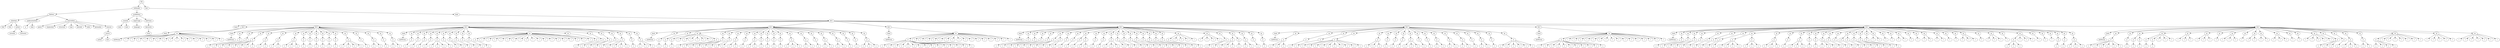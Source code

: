 digraph Tree {
	"t0" [label = "TEI"];
	"t1" [label = "teiHeader"];
	"t2" [label = "fileDesc"];
	"t3" [label = "titleStmt"];
	"t4" [label = "title"];
	"t5" [label = "title"];
	"t6" [label = "author"];
	"t7" [label = "surname"];
	"t8" [label = "forename"];
	"t9" [label = "publicationStmt"];
	"t10" [label = "p"];
	"t11" [label = "idno"];
	"t12" [label = "sourceDesc"];
	"t13" [label = "genre"];
	"t14" [label = "inspiration"];
	"t15" [label = "structure"];
	"t16" [label = "type"];
	"t17" [label = "periode"];
	"t18" [label = "taille"];
	"t19" [label = "permalien"];
	"t20" [label = "sources"];
	"t21" [label = "source"];
	"t22" [label = "author"];
	"t23" [label = "text"];
	"t24" [label = "profileDesc"];
	"t25" [label = "creation"];
	"t26" [label = "date"];
	"t27" [label = "date"];
	"t28" [label = "langUsage"];
	"t29" [label = "language"];
	"t30" [label = "textClass"];
	"t31" [label = "keywords"];
	"t32" [label = "term"];
	"t33" [label = "text"];
	"t34" [label = "body"];
	"t35" [label = "div1"];
	"t36" [label = "head"];
	"t37" [label = "div2"];
	"t38" [label = "head"];
	"t39" [label = "listPerson"];
	"t40" [label = "sp"];
	"t41" [label = "l"];
	"t42" [label = "l"];
	"t43" [label = "l"];
	"t44" [label = "l"];
	"t45" [label = "l"];
	"t46" [label = "l"];
	"t47" [label = "l"];
	"t48" [label = "l"];
	"t49" [label = "l"];
	"t50" [label = "l"];
	"t51" [label = "l"];
	"t52" [label = "l"];
	"t53" [label = "l"];
	"t54" [label = "l"];
	"t55" [label = "l"];
	"t56" [label = "l"];
	"t57" [label = "div2"];
	"t58" [label = "head"];
	"t59" [label = "listPerson"];
	"t60" [label = "sp"];
	"t61" [label = "p"];
	"t62" [label = "s"];
	"t63" [label = "sp"];
	"t64" [label = "p"];
	"t65" [label = "s"];
	"t66" [label = "s"];
	"t67" [label = "sp"];
	"t68" [label = "p"];
	"t69" [label = "s"];
	"t70" [label = "s"];
	"t71" [label = "s"];
	"t72" [label = "s"];
	"t73" [label = "s"];
	"t74" [label = "sp"];
	"t75" [label = "p"];
	"t76" [label = "s"];
	"t77" [label = "s"];
	"t78" [label = "sp"];
	"t79" [label = "p"];
	"t80" [label = "s"];
	"t81" [label = "s"];
	"t82" [label = "sp"];
	"t83" [label = "p"];
	"t84" [label = "s"];
	"t85" [label = "s"];
	"t86" [label = "s"];
	"t87" [label = "sp"];
	"t88" [label = "p"];
	"t89" [label = "s"];
	"t90" [label = "sp"];
	"t91" [label = "p"];
	"t92" [label = "s"];
	"t93" [label = "sp"];
	"t94" [label = "p"];
	"t95" [label = "s"];
	"t96" [label = "sp"];
	"t97" [label = "p"];
	"t98" [label = "s"];
	"t99" [label = "sp"];
	"t100" [label = "p"];
	"t101" [label = "s"];
	"t102" [label = "sp"];
	"t103" [label = "p"];
	"t104" [label = "s"];
	"t105" [label = "sp"];
	"t106" [label = "p"];
	"t107" [label = "s"];
	"t108" [label = "s"];
	"t109" [label = "s"];
	"t110" [label = "s"];
	"t111" [label = "sp"];
	"t112" [label = "p"];
	"t113" [label = "s"];
	"t114" [label = "sp"];
	"t115" [label = "p"];
	"t116" [label = "s"];
	"t117" [label = "s"];
	"t118" [label = "sp"];
	"t119" [label = "p"];
	"t120" [label = "s"];
	"t121" [label = "sp"];
	"t122" [label = "p"];
	"t123" [label = "s"];
	"t124" [label = "s"];
	"t125" [label = "div2"];
	"t126" [label = "head"];
	"t127" [label = "listPerson"];
	"t128" [label = "sp"];
	"t129" [label = "p"];
	"t130" [label = "s"];
	"t131" [label = "sp"];
	"t132" [label = "p"];
	"t133" [label = "s"];
	"t134" [label = "sp"];
	"t135" [label = "p"];
	"t136" [label = "s"];
	"t137" [label = "sp"];
	"t138" [label = "p"];
	"t139" [label = "s"];
	"t140" [label = "sp"];
	"t141" [label = "p"];
	"t142" [label = "s"];
	"t143" [label = "s"];
	"t144" [label = "s"];
	"t145" [label = "sp"];
	"t146" [label = "p"];
	"t147" [label = "s"];
	"t148" [label = "sp"];
	"t149" [label = "p"];
	"t150" [label = "s"];
	"t151" [label = "s"];
	"t152" [label = "sp"];
	"t153" [label = "p"];
	"t154" [label = "s"];
	"t155" [label = "sp"];
	"t156" [label = "p"];
	"t157" [label = "s"];
	"t158" [label = "sp"];
	"t159" [label = "p"];
	"t160" [label = "s"];
	"t161" [label = "sp"];
	"t162" [label = "p"];
	"t163" [label = "s"];
	"t164" [label = "l"];
	"t165" [label = "l"];
	"t166" [label = "l"];
	"t167" [label = "l"];
	"t168" [label = "l"];
	"t169" [label = "l"];
	"t170" [label = "l"];
	"t171" [label = "l"];
	"t172" [label = "l"];
	"t173" [label = "l"];
	"t174" [label = "l"];
	"t175" [label = "l"];
	"t176" [label = "l"];
	"t177" [label = "l"];
	"t178" [label = "l"];
	"t179" [label = "l"];
	"t180" [label = "l"];
	"t181" [label = "l"];
	"t182" [label = "sp"];
	"t183" [label = "p"];
	"t184" [label = "s"];
	"t185" [label = "sp"];
	"t186" [label = "p"];
	"t187" [label = "s"];
	"t188" [label = "sp"];
	"t189" [label = "p"];
	"t190" [label = "s"];
	"t191" [label = "s"];
	"t192" [label = "sp"];
	"t193" [label = "p"];
	"t194" [label = "s"];
	"t195" [label = "sp"];
	"t196" [label = "p"];
	"t197" [label = "s"];
	"t198" [label = "s"];
	"t199" [label = "s"];
	"t200" [label = "s"];
	"t201" [label = "sp"];
	"t202" [label = "p"];
	"t203" [label = "s"];
	"t204" [label = "sp"];
	"t205" [label = "p"];
	"t206" [label = "s"];
	"t207" [label = "s"];
	"t208" [label = "s"];
	"t209" [label = "div2"];
	"t210" [label = "head"];
	"t211" [label = "listPerson"];
	"t212" [label = "sp"];
	"t213" [label = "p"];
	"t214" [label = "s"];
	"t215" [label = "sp"];
	"t216" [label = "p"];
	"t217" [label = "s"];
	"t218" [label = "sp"];
	"t219" [label = "p"];
	"t220" [label = "s"];
	"t221" [label = "l"];
	"t222" [label = "l"];
	"t223" [label = "l"];
	"t224" [label = "l"];
	"t225" [label = "l"];
	"t226" [label = "l"];
	"t227" [label = "p"];
	"t228" [label = "s"];
	"t229" [label = "s"];
	"t230" [label = "s"];
	"t231" [label = "sp"];
	"t232" [label = "p"];
	"t233" [label = "s"];
	"t234" [label = "s"];
	"t235" [label = "s"];
	"t236" [label = "sp"];
	"t237" [label = "p"];
	"t238" [label = "s"];
	"t239" [label = "s"];
	"t240" [label = "sp"];
	"t241" [label = "p"];
	"t242" [label = "s"];
	"t243" [label = "s"];
	"t244" [label = "sp"];
	"t245" [label = "p"];
	"t246" [label = "s"];
	"t247" [label = "sp"];
	"t248" [label = "p"];
	"t249" [label = "s"];
	"t250" [label = "s"];
	"t251" [label = "sp"];
	"t252" [label = "p"];
	"t253" [label = "s"];
	"t254" [label = "sp"];
	"t255" [label = "p"];
	"t256" [label = "s"];
	"t257" [label = "sp"];
	"t258" [label = "p"];
	"t259" [label = "s"];
	"t260" [label = "sp"];
	"t261" [label = "p"];
	"t262" [label = "s"];
	"t263" [label = "sp"];
	"t264" [label = "p"];
	"t265" [label = "s"];
	"t266" [label = "s"];
	"t267" [label = "s"];
	"t268" [label = "sp"];
	"t269" [label = "p"];
	"t270" [label = "s"];
	"t271" [label = "s"];
	"t272" [label = "sp"];
	"t273" [label = "p"];
	"t274" [label = "s"];
	"t275" [label = "sp"];
	"t276" [label = "p"];
	"t277" [label = "s"];
	"t278" [label = "s"];
	"t279" [label = "sp"];
	"t280" [label = "p"];
	"t281" [label = "s"];
	"t282" [label = "s"];
	"t283" [label = "sp"];
	"t284" [label = "p"];
	"t285" [label = "s"];
	"t286" [label = "sp"];
	"t287" [label = "p"];
	"t288" [label = "s"];
	"t289" [label = "sp"];
	"t290" [label = "p"];
	"t291" [label = "s"];
	"t292" [label = "s"];
	"t293" [label = "s"];
	"t294" [label = "div2"];
	"t295" [label = "head"];
	"t296" [label = "listPerson"];
	"t297" [label = "sp"];
	"t298" [label = "p"];
	"t299" [label = "s"];
	"t300" [label = "s"];
	"t301" [label = "s"];
	"t302" [label = "s"];
	"t303" [label = "s"];
	"t304" [label = "s"];
	"t305" [label = "s"];
	"t306" [label = "s"];
	"t307" [label = "s"];
	"t308" [label = "s"];
	"t309" [label = "s"];
	"t310" [label = "s"];
	"t311" [label = "s"];
	"t312" [label = "s"];
	"t313" [label = "s"];
	"t314" [label = "l"];
	"t315" [label = "l"];
	"t316" [label = "l"];
	"t317" [label = "l"];
	"t318" [label = "l"];
	"t319" [label = "l"];
	"t320" [label = "l"];
	"t321" [label = "l"];
	"t322" [label = "l"];
	"t323" [label = "l"];
	"t324" [label = "l"];
	"t325" [label = "l"];
	"t326" [label = "l"];
	"t327" [label = "l"];
	"t328" [label = "l"];
	"t329" [label = "l"];
	"t330" [label = "div2"];
	"t331" [label = "head"];
	"t332" [label = "listPerson"];
	"t333" [label = "sp"];
	"t334" [label = "p"];
	"t335" [label = "s"];
	"t336" [label = "sp"];
	"t337" [label = "p"];
	"t338" [label = "s"];
	"t339" [label = "sp"];
	"t340" [label = "p"];
	"t341" [label = "s"];
	"t342" [label = "s"];
	"t343" [label = "sp"];
	"t344" [label = "p"];
	"t345" [label = "s"];
	"t346" [label = "sp"];
	"t347" [label = "p"];
	"t348" [label = "s"];
	"t349" [label = "s"];
	"t350" [label = "s"];
	"t351" [label = "p"];
	"t352" [label = "s"];
	"t353" [label = "s"];
	"t354" [label = "sp"];
	"t355" [label = "p"];
	"t356" [label = "s"];
	"t357" [label = "sp"];
	"t358" [label = "p"];
	"t359" [label = "s"];
	"t360" [label = "sp"];
	"t361" [label = "p"];
	"t362" [label = "s"];
	"t363" [label = "p"];
	"t364" [label = "s"];
	"t365" [label = "s"];
	"t366" [label = "sp"];
	"t367" [label = "p"];
	"t368" [label = "s"];
	"t369" [label = "sp"];
	"t370" [label = "p"];
	"t371" [label = "s"];
	"t372" [label = "sp"];
	"t373" [label = "p"];
	"t374" [label = "s"];
	"t375" [label = "s"];
	"t376" [label = "s"];
	"t377" [label = "sp"];
	"t378" [label = "p"];
	"t379" [label = "s"];
	"t380" [label = "s"];
	"t381" [label = "sp"];
	"t382" [label = "p"];
	"t383" [label = "s"];
	"t384" [label = "sp"];
	"t385" [label = "p"];
	"t386" [label = "s"];
	"t387" [label = "s"];
	"t388" [label = "sp"];
	"t389" [label = "p"];
	"t390" [label = "s"];
	"t391" [label = "sp"];
	"t392" [label = "p"];
	"t393" [label = "s"];
	"t394" [label = "s"];
	"t395" [label = "sp"];
	"t396" [label = "p"];
	"t397" [label = "s"];
	"t398" [label = "sp"];
	"t399" [label = "p"];
	"t400" [label = "s"];
	"t401" [label = "s"];
	"t402" [label = "sp"];
	"t403" [label = "p"];
	"t404" [label = "s"];
	"t405" [label = "sp"];
	"t406" [label = "p"];
	"t407" [label = "s"];
	"t408" [label = "l"];
	"t409" [label = "l"];
	"t410" [label = "l"];
	"t411" [label = "l"];
	"t412" [label = "sp"];
	"t413" [label = "l"];
	"t414" [label = "l"];
	"t415" [label = "l"];
	"t416" [label = "l"];
	"t417" [label = "sp"];
	"t418" [label = "p"];
	"t419" [label = "s"];
	"t420" [label = "s"];
	"t421" [label = "sp"];
	"t422" [label = "p"];
	"t423" [label = "s"];
	"t424" [label = "s"];
	"t425" [label = "s"];
	"t426" [label = "p"];
	"t427" [label = "s"];
	"t428" [label = "sp"];
	"t429" [label = "p"];
	"t430" [label = "s"];
	"t431" [label = "s"];
	"t432" [label = "sp"];
	"t433" [label = "p"];
	"t434" [label = "s"];
	"t435" [label = "sp"];
	"t436" [label = "p"];
	"t437" [label = "s"];
	"t438" [label = "div2"];
	"t439" [label = "head"];
	"t440" [label = "listPerson"];
	"t441" [label = "sp"];
	"t442" [label = "p"];
	"t443" [label = "s"];
	"t444" [label = "s"];
	"t445" [label = "s"];
	"t446" [label = "sp"];
	"t447" [label = "p"];
	"t448" [label = "s"];
	"t449" [label = "sp"];
	"t450" [label = "p"];
	"t451" [label = "s"];
	"t452" [label = "sp"];
	"t453" [label = "p"];
	"t454" [label = "s"];
	"t455" [label = "s"];
	"t456" [label = "s"];
	"t457" [label = "s"];
	"t458" [label = "s"];
	"t459" [label = "s"];
	"t460" [label = "s"];
	"t461" [label = "s"];
	"t462" [label = "s"];
	"t463" [label = "s"];
	"t464" [label = "sp"];
	"t465" [label = "p"];
	"t466" [label = "s"];
	"t467" [label = "s"];
	"t468" [label = "s"];
	"t469" [label = "sp"];
	"t470" [label = "p"];
	"t471" [label = "s"];
	"t472" [label = "sp"];
	"t473" [label = "p"];
	"t474" [label = "s"];
	"t475" [label = "sp"];
	"t476" [label = "p"];
	"t477" [label = "s"];
	"t478" [label = "sp"];
	"t479" [label = "p"];
	"t480" [label = "s"];
	"t481" [label = "s"];
	"t482" [label = "s"];
	"t483" [label = "sp"];
	"t484" [label = "p"];
	"t485" [label = "s"];
	"t486" [label = "sp"];
	"t487" [label = "p"];
	"t488" [label = "s"];
	"t489" [label = "sp"];
	"t490" [label = "p"];
	"t491" [label = "s"];
	"t492" [label = "s"];
	"t493" [label = "sp"];
	"t494" [label = "p"];
	"t495" [label = "s"];
	"t496" [label = "s"];
	"t497" [label = "sp"];
	"t498" [label = "p"];
	"t499" [label = "s"];
	"t500" [label = "s"];
	"t501" [label = "sp"];
	"t502" [label = "p"];
	"t503" [label = "s"];
	"t504" [label = "sp"];
	"t505" [label = "p"];
	"t506" [label = "s"];
	"t507" [label = "s"];
	"t508" [label = "sp"];
	"t509" [label = "p"];
	"t510" [label = "s"];
	"t511" [label = "sp"];
	"t512" [label = "p"];
	"t513" [label = "s"];
	"t514" [label = "s"];
	"t515" [label = "s"];
	"t516" [label = "s"];
	"t517" [label = "s"];
	"t518" [label = "s"];
	"t519" [label = "div2"];
	"t520" [label = "head"];
	"t521" [label = "listPerson"];
	"t522" [label = "sp"];
	"t523" [label = "p"];
	"t524" [label = "s"];
	"t525" [label = "s"];
	"t526" [label = "s"];
	"t527" [label = "s"];
	"t528" [label = "s"];
	"t529" [label = "s"];
	"t530" [label = "s"];
	"t531" [label = "s"];
	"t532" [label = "s"];
	"t533" [label = "s"];
	"t534" [label = "s"];
	"t535" [label = "l"];
	"t536" [label = "l"];
	"t537" [label = "l"];
	"t538" [label = "l"];
	"t539" [label = "l"];
	"t540" [label = "l"];
	"t541" [label = "l"];
	"t542" [label = "l"];
	"t543" [label = "l"];
	"t544" [label = "l"];
	"t545" [label = "l"];
	"t546" [label = "l"];
	"t547" [label = "l"];
	"t548" [label = "l"];
	"t549" [label = "l"];
	"t550" [label = "l"];
	"t551" [label = "div2"];
	"t552" [label = "head"];
	"t553" [label = "listPerson"];
	"t554" [label = "sp"];
	"t555" [label = "p"];
	"t556" [label = "s"];
	"t557" [label = "sp"];
	"t558" [label = "p"];
	"t559" [label = "s"];
	"t560" [label = "s"];
	"t561" [label = "sp"];
	"t562" [label = "p"];
	"t563" [label = "s"];
	"t564" [label = "s"];
	"t565" [label = "sp"];
	"t566" [label = "p"];
	"t567" [label = "s"];
	"t568" [label = "sp"];
	"t569" [label = "p"];
	"t570" [label = "s"];
	"t571" [label = "sp"];
	"t572" [label = "p"];
	"t573" [label = "s"];
	"t574" [label = "sp"];
	"t575" [label = "p"];
	"t576" [label = "s"];
	"t577" [label = "s"];
	"t578" [label = "sp"];
	"t579" [label = "p"];
	"t580" [label = "s"];
	"t581" [label = "s"];
	"t582" [label = "s"];
	"t583" [label = "s"];
	"t584" [label = "p"];
	"t585" [label = "s"];
	"t586" [label = "s"];
	"t587" [label = "s"];
	"t588" [label = "sp"];
	"t589" [label = "p"];
	"t590" [label = "s"];
	"t591" [label = "s"];
	"t592" [label = "s"];
	"t593" [label = "sp"];
	"t594" [label = "p"];
	"t595" [label = "s"];
	"t596" [label = "sp"];
	"t597" [label = "p"];
	"t598" [label = "s"];
	"t599" [label = "s"];
	"t600" [label = "s"];
	"t601" [label = "sp"];
	"t602" [label = "p"];
	"t603" [label = "s"];
	"t604" [label = "sp"];
	"t605" [label = "p"];
	"t606" [label = "s"];
	"t607" [label = "sp"];
	"t608" [label = "p"];
	"t609" [label = "s"];
	"t610" [label = "s"];
	"t611" [label = "s"];
	"t612" [label = "sp"];
	"t613" [label = "p"];
	"t614" [label = "s"];
	"t615" [label = "sp"];
	"t616" [label = "p"];
	"t617" [label = "s"];
	"t618" [label = "sp"];
	"t619" [label = "p"];
	"t620" [label = "s"];
	"t621" [label = "p"];
	"t622" [label = "s"];
	"t623" [label = "sp"];
	"t624" [label = "p"];
	"t625" [label = "s"];
	"t626" [label = "s"];
	"t627" [label = "sp"];
	"t628" [label = "p"];
	"t629" [label = "s"];
	"t630" [label = "s"];
	"t631" [label = "s"];
	"t632" [label = "sp"];
	"t633" [label = "p"];
	"t634" [label = "s"];
	"t635" [label = "sp"];
	"t636" [label = "l"];
	"t637" [label = "l"];
	"t638" [label = "sp"];
	"t639" [label = "l"];
	"t640" [label = "sp"];
	"t641" [label = "l"];
	"t642" [label = "sp"];
	"t643" [label = "l"];
	"t644" [label = "l"];
	"t645" [label = "sp"];
	"t646" [label = "l"];
	"t647" [label = "sp"];
	"t648" [label = "l"];
	"t649" [label = "sp"];
	"t650" [label = "l"];
	"t651" [label = "l"];
	"t652" [label = "sp"];
	"t653" [label = "l"];
	"t654" [label = "l"];
	"t655" [label = "sp"];
	"t656" [label = "l"];
	"t657" [label = "sp"];
	"t658" [label = "l"];
	"t659" [label = "sp"];
	"t660" [label = "l"];
	"t661" [label = "l"];
	"t662" [label = "l"];
	"t663" [label = "sp"];
	"t664" [label = "l"];
	"t665" [label = "sp"];
	"t666" [label = "l"];
	"t667" [label = "l"];
	"t668" [label = "l"];
	"t669" [label = "sp"];
	"t670" [label = "l"];
	"t671" [label = "sp"];
	"t672" [label = "p"];
	"t673" [label = "s"];
	"t674" [label = "s"];
	"t675" [label = "s"];
	"t676" [label = "l"];
	"t677" [label = "l"];
	"t678" [label = "l"];
	"t679" [label = "sp"];
	"t680" [label = "l"];
	"t681" [label = "sp"];
	"t682" [label = "l"];
	"t683" [label = "sp"];
	"t684" [label = "l"];
	"t685" [label = "sp"];
	"t686" [label = "p"];
	"t687" [label = "s"];
	"t688" [label = "sp"];
	"t689" [label = "p"];
	"t690" [label = "s"];
	"t691" [label = "sp"];
	"t692" [label = "p"];
	"t693" [label = "s"];
	"t694" [label = "s"];
	"t695" [label = "s"];
	"t696" [label = "div2"];
	"t697" [label = "head"];
	"t698" [label = "listPerson"];
	"t699" [label = "sp"];
	"t700" [label = "p"];
	"t701" [label = "s"];
	"t702" [label = "s"];
	"t703" [label = "s"];
	"t704" [label = "s"];
	"t705" [label = "s"];
	"t706" [label = "s"];
	"t707" [label = "sp"];
	"t708" [label = "p"];
	"t709" [label = "s"];
	"t710" [label = "sp"];
	"t711" [label = "p"];
	"t712" [label = "s"];
	"t713" [label = "p"];
	"t714" [label = "s"];
	"t715" [label = "sp"];
	"t716" [label = "p"];
	"t717" [label = "s"];
	"t718" [label = "p"];
	"t719" [label = "s"];
	"t720" [label = "l"];
	"t721" [label = "l"];
	"t722" [label = "l"];
	"t723" [label = "sp"];
	"t724" [label = "l"];
	"t725" [label = "l"];
	"t726" [label = "l"];
	"t727" [label = "sp"];
	"t728" [label = "l"];
	"t729" [label = "l"];
	"t730" [label = "l"];
	"t731" [label = "sp"];
	"t732" [label = "l"];
	"t733" [label = "sp"];
	"t734" [label = "l"];
	"t735" [label = "l"];
	"t736" [label = "l"];
	"t737" [label = "sp"];
	"t738" [label = "l"];
	"t739" [label = "sp"];
	"t740" [label = "l"];
	"t741" [label = "l"];
	"t742" [label = "sp"];
	"t743" [label = "l"];
	"t744" [label = "l"];
	"t745" [label = "sp"];
	"t746" [label = "l"];
	"t747" [label = "l"];
	"t748" [label = "l"];
	"t749" [label = "sp"];
	"t750" [label = "l"];
	"t751" [label = "sp"];
	"t752" [label = "l"];
	"t753" [label = "sp"];
	"t754" [label = "l"];
	"t755" [label = "l"];
	"t756" [label = "l"];
	"t757" [label = "l"];
	"t758" [label = "l"];
	"t759" [label = "sp"];
	"t760" [label = "p"];
	"t761" [label = "s"];
	"t762" [label = "s"];
	"t763" [label = "s"];
	"t764" [label = "sp"];
	"t765" [label = "p"];
	"t766" [label = "s"];
	"t767" [label = "sp"];
	"t768" [label = "p"];
	"t769" [label = "s"];
	"t770" [label = "s"];
	"t771" [label = "s"];
	"t772" [label = "sp"];
	"t773" [label = "p"];
	"t774" [label = "s"];
	"t775" [label = "s"];
	"t776" [label = "sp"];
	"t777" [label = "p"];
	"t778" [label = "s"];
	"t779" [label = "s"];
	"t780" [label = "s"];
	"t781" [label = "s"];
	"t782" [label = "l"];
	"t783" [label = "l"];
	"t784" [label = "l"];
	"t785" [label = "l"];
	"t786" [label = "l"];
	"t787" [label = "l"];
	"t788" [label = "l"];
	"t789" [label = "sp"];
	"t790" [label = "l"];
	"t791" [label = "l"];
	"t792" [label = "l"];
	"t793" [label = "l"];
	"t794" [label = "l"];
	"t795" [label = "sp"];
	"t796" [label = "l"];
	"t797" [label = "l"];
	"t798" [label = "l"];
	"t799" [label = "l"];
	"t800" [label = "l"];
	"t801" [label = "l"];
	"t802" [label = "l"];
	"t0" -> "t1";
	"t1" -> "t2";
	"t2" -> "t3";
	"t3" -> "t4";
	"t3" -> "t5";
	"t3" -> "t6";
	"t6" -> "t7";
	"t6" -> "t8";
	"t2" -> "t9";
	"t9" -> "t10";
	"t9" -> "t11";
	"t2" -> "t12";
	"t12" -> "t13";
	"t12" -> "t14";
	"t12" -> "t15";
	"t12" -> "t16";
	"t12" -> "t17";
	"t12" -> "t18";
	"t12" -> "t19";
	"t12" -> "t20";
	"t20" -> "t21";
	"t21" -> "t22";
	"t21" -> "t23";
	"t1" -> "t24";
	"t24" -> "t25";
	"t25" -> "t26";
	"t25" -> "t27";
	"t24" -> "t28";
	"t28" -> "t29";
	"t24" -> "t30";
	"t30" -> "t31";
	"t31" -> "t32";
	"t0" -> "t33";
	"t33" -> "t34";
	"t34" -> "t35";
	"t35" -> "t36";
	"t35" -> "t37";
	"t37" -> "t38";
	"t38" -> "t39";
	"t37" -> "t40";
	"t40" -> "t41";
	"t40" -> "t42";
	"t40" -> "t43";
	"t40" -> "t44";
	"t40" -> "t45";
	"t40" -> "t46";
	"t40" -> "t47";
	"t40" -> "t48";
	"t40" -> "t49";
	"t40" -> "t50";
	"t40" -> "t51";
	"t40" -> "t52";
	"t40" -> "t53";
	"t40" -> "t54";
	"t40" -> "t55";
	"t40" -> "t56";
	"t35" -> "t57";
	"t57" -> "t58";
	"t58" -> "t59";
	"t57" -> "t60";
	"t60" -> "t61";
	"t61" -> "t62";
	"t57" -> "t63";
	"t63" -> "t64";
	"t64" -> "t65";
	"t64" -> "t66";
	"t57" -> "t67";
	"t67" -> "t68";
	"t68" -> "t69";
	"t68" -> "t70";
	"t68" -> "t71";
	"t68" -> "t72";
	"t68" -> "t73";
	"t57" -> "t74";
	"t74" -> "t75";
	"t75" -> "t76";
	"t75" -> "t77";
	"t57" -> "t78";
	"t78" -> "t79";
	"t79" -> "t80";
	"t79" -> "t81";
	"t57" -> "t82";
	"t82" -> "t83";
	"t83" -> "t84";
	"t83" -> "t85";
	"t83" -> "t86";
	"t57" -> "t87";
	"t87" -> "t88";
	"t88" -> "t89";
	"t57" -> "t90";
	"t90" -> "t91";
	"t91" -> "t92";
	"t57" -> "t93";
	"t93" -> "t94";
	"t94" -> "t95";
	"t57" -> "t96";
	"t96" -> "t97";
	"t97" -> "t98";
	"t57" -> "t99";
	"t99" -> "t100";
	"t100" -> "t101";
	"t57" -> "t102";
	"t102" -> "t103";
	"t103" -> "t104";
	"t57" -> "t105";
	"t105" -> "t106";
	"t106" -> "t107";
	"t106" -> "t108";
	"t106" -> "t109";
	"t106" -> "t110";
	"t57" -> "t111";
	"t111" -> "t112";
	"t112" -> "t113";
	"t57" -> "t114";
	"t114" -> "t115";
	"t115" -> "t116";
	"t115" -> "t117";
	"t57" -> "t118";
	"t118" -> "t119";
	"t119" -> "t120";
	"t57" -> "t121";
	"t121" -> "t122";
	"t122" -> "t123";
	"t122" -> "t124";
	"t35" -> "t125";
	"t125" -> "t126";
	"t126" -> "t127";
	"t125" -> "t128";
	"t128" -> "t129";
	"t129" -> "t130";
	"t125" -> "t131";
	"t131" -> "t132";
	"t132" -> "t133";
	"t125" -> "t134";
	"t134" -> "t135";
	"t135" -> "t136";
	"t125" -> "t137";
	"t137" -> "t138";
	"t138" -> "t139";
	"t125" -> "t140";
	"t140" -> "t141";
	"t141" -> "t142";
	"t141" -> "t143";
	"t141" -> "t144";
	"t125" -> "t145";
	"t145" -> "t146";
	"t146" -> "t147";
	"t125" -> "t148";
	"t148" -> "t149";
	"t149" -> "t150";
	"t149" -> "t151";
	"t125" -> "t152";
	"t152" -> "t153";
	"t153" -> "t154";
	"t125" -> "t155";
	"t155" -> "t156";
	"t156" -> "t157";
	"t125" -> "t158";
	"t158" -> "t159";
	"t159" -> "t160";
	"t125" -> "t161";
	"t161" -> "t162";
	"t162" -> "t163";
	"t161" -> "t164";
	"t161" -> "t165";
	"t161" -> "t166";
	"t161" -> "t167";
	"t161" -> "t168";
	"t161" -> "t169";
	"t161" -> "t170";
	"t161" -> "t171";
	"t161" -> "t172";
	"t161" -> "t173";
	"t161" -> "t174";
	"t161" -> "t175";
	"t161" -> "t176";
	"t161" -> "t177";
	"t161" -> "t178";
	"t161" -> "t179";
	"t161" -> "t180";
	"t161" -> "t181";
	"t125" -> "t182";
	"t182" -> "t183";
	"t183" -> "t184";
	"t125" -> "t185";
	"t185" -> "t186";
	"t186" -> "t187";
	"t125" -> "t188";
	"t188" -> "t189";
	"t189" -> "t190";
	"t189" -> "t191";
	"t125" -> "t192";
	"t192" -> "t193";
	"t193" -> "t194";
	"t125" -> "t195";
	"t195" -> "t196";
	"t196" -> "t197";
	"t196" -> "t198";
	"t196" -> "t199";
	"t196" -> "t200";
	"t125" -> "t201";
	"t201" -> "t202";
	"t202" -> "t203";
	"t125" -> "t204";
	"t204" -> "t205";
	"t205" -> "t206";
	"t205" -> "t207";
	"t205" -> "t208";
	"t35" -> "t209";
	"t209" -> "t210";
	"t210" -> "t211";
	"t209" -> "t212";
	"t212" -> "t213";
	"t213" -> "t214";
	"t209" -> "t215";
	"t215" -> "t216";
	"t216" -> "t217";
	"t209" -> "t218";
	"t218" -> "t219";
	"t219" -> "t220";
	"t218" -> "t221";
	"t218" -> "t222";
	"t218" -> "t223";
	"t218" -> "t224";
	"t218" -> "t225";
	"t218" -> "t226";
	"t218" -> "t227";
	"t227" -> "t228";
	"t227" -> "t229";
	"t227" -> "t230";
	"t209" -> "t231";
	"t231" -> "t232";
	"t232" -> "t233";
	"t232" -> "t234";
	"t232" -> "t235";
	"t209" -> "t236";
	"t236" -> "t237";
	"t237" -> "t238";
	"t237" -> "t239";
	"t209" -> "t240";
	"t240" -> "t241";
	"t241" -> "t242";
	"t241" -> "t243";
	"t209" -> "t244";
	"t244" -> "t245";
	"t245" -> "t246";
	"t209" -> "t247";
	"t247" -> "t248";
	"t248" -> "t249";
	"t248" -> "t250";
	"t209" -> "t251";
	"t251" -> "t252";
	"t252" -> "t253";
	"t209" -> "t254";
	"t254" -> "t255";
	"t255" -> "t256";
	"t209" -> "t257";
	"t257" -> "t258";
	"t258" -> "t259";
	"t209" -> "t260";
	"t260" -> "t261";
	"t261" -> "t262";
	"t209" -> "t263";
	"t263" -> "t264";
	"t264" -> "t265";
	"t264" -> "t266";
	"t264" -> "t267";
	"t209" -> "t268";
	"t268" -> "t269";
	"t269" -> "t270";
	"t269" -> "t271";
	"t209" -> "t272";
	"t272" -> "t273";
	"t273" -> "t274";
	"t209" -> "t275";
	"t275" -> "t276";
	"t276" -> "t277";
	"t276" -> "t278";
	"t209" -> "t279";
	"t279" -> "t280";
	"t280" -> "t281";
	"t280" -> "t282";
	"t209" -> "t283";
	"t283" -> "t284";
	"t284" -> "t285";
	"t209" -> "t286";
	"t286" -> "t287";
	"t287" -> "t288";
	"t209" -> "t289";
	"t289" -> "t290";
	"t290" -> "t291";
	"t290" -> "t292";
	"t290" -> "t293";
	"t35" -> "t294";
	"t294" -> "t295";
	"t295" -> "t296";
	"t294" -> "t297";
	"t297" -> "t298";
	"t298" -> "t299";
	"t298" -> "t300";
	"t298" -> "t301";
	"t298" -> "t302";
	"t298" -> "t303";
	"t298" -> "t304";
	"t298" -> "t305";
	"t298" -> "t306";
	"t298" -> "t307";
	"t298" -> "t308";
	"t298" -> "t309";
	"t298" -> "t310";
	"t298" -> "t311";
	"t298" -> "t312";
	"t298" -> "t313";
	"t297" -> "t314";
	"t297" -> "t315";
	"t297" -> "t316";
	"t297" -> "t317";
	"t297" -> "t318";
	"t297" -> "t319";
	"t297" -> "t320";
	"t297" -> "t321";
	"t297" -> "t322";
	"t297" -> "t323";
	"t297" -> "t324";
	"t297" -> "t325";
	"t297" -> "t326";
	"t297" -> "t327";
	"t297" -> "t328";
	"t297" -> "t329";
	"t35" -> "t330";
	"t330" -> "t331";
	"t331" -> "t332";
	"t330" -> "t333";
	"t333" -> "t334";
	"t334" -> "t335";
	"t330" -> "t336";
	"t336" -> "t337";
	"t337" -> "t338";
	"t330" -> "t339";
	"t339" -> "t340";
	"t340" -> "t341";
	"t340" -> "t342";
	"t330" -> "t343";
	"t343" -> "t344";
	"t344" -> "t345";
	"t330" -> "t346";
	"t346" -> "t347";
	"t347" -> "t348";
	"t347" -> "t349";
	"t347" -> "t350";
	"t346" -> "t351";
	"t351" -> "t352";
	"t351" -> "t353";
	"t330" -> "t354";
	"t354" -> "t355";
	"t355" -> "t356";
	"t330" -> "t357";
	"t357" -> "t358";
	"t358" -> "t359";
	"t330" -> "t360";
	"t360" -> "t361";
	"t361" -> "t362";
	"t360" -> "t363";
	"t363" -> "t364";
	"t363" -> "t365";
	"t330" -> "t366";
	"t366" -> "t367";
	"t367" -> "t368";
	"t330" -> "t369";
	"t369" -> "t370";
	"t370" -> "t371";
	"t330" -> "t372";
	"t372" -> "t373";
	"t373" -> "t374";
	"t373" -> "t375";
	"t373" -> "t376";
	"t330" -> "t377";
	"t377" -> "t378";
	"t378" -> "t379";
	"t378" -> "t380";
	"t330" -> "t381";
	"t381" -> "t382";
	"t382" -> "t383";
	"t330" -> "t384";
	"t384" -> "t385";
	"t385" -> "t386";
	"t385" -> "t387";
	"t330" -> "t388";
	"t388" -> "t389";
	"t389" -> "t390";
	"t330" -> "t391";
	"t391" -> "t392";
	"t392" -> "t393";
	"t392" -> "t394";
	"t330" -> "t395";
	"t395" -> "t396";
	"t396" -> "t397";
	"t330" -> "t398";
	"t398" -> "t399";
	"t399" -> "t400";
	"t399" -> "t401";
	"t330" -> "t402";
	"t402" -> "t403";
	"t403" -> "t404";
	"t330" -> "t405";
	"t405" -> "t406";
	"t406" -> "t407";
	"t405" -> "t408";
	"t405" -> "t409";
	"t405" -> "t410";
	"t405" -> "t411";
	"t330" -> "t412";
	"t412" -> "t413";
	"t412" -> "t414";
	"t412" -> "t415";
	"t412" -> "t416";
	"t330" -> "t417";
	"t417" -> "t418";
	"t418" -> "t419";
	"t418" -> "t420";
	"t330" -> "t421";
	"t421" -> "t422";
	"t422" -> "t423";
	"t422" -> "t424";
	"t422" -> "t425";
	"t421" -> "t426";
	"t426" -> "t427";
	"t330" -> "t428";
	"t428" -> "t429";
	"t429" -> "t430";
	"t429" -> "t431";
	"t330" -> "t432";
	"t432" -> "t433";
	"t433" -> "t434";
	"t330" -> "t435";
	"t435" -> "t436";
	"t436" -> "t437";
	"t35" -> "t438";
	"t438" -> "t439";
	"t439" -> "t440";
	"t438" -> "t441";
	"t441" -> "t442";
	"t442" -> "t443";
	"t442" -> "t444";
	"t442" -> "t445";
	"t438" -> "t446";
	"t446" -> "t447";
	"t447" -> "t448";
	"t438" -> "t449";
	"t449" -> "t450";
	"t450" -> "t451";
	"t438" -> "t452";
	"t452" -> "t453";
	"t453" -> "t454";
	"t453" -> "t455";
	"t453" -> "t456";
	"t453" -> "t457";
	"t453" -> "t458";
	"t453" -> "t459";
	"t453" -> "t460";
	"t453" -> "t461";
	"t453" -> "t462";
	"t453" -> "t463";
	"t438" -> "t464";
	"t464" -> "t465";
	"t465" -> "t466";
	"t465" -> "t467";
	"t465" -> "t468";
	"t438" -> "t469";
	"t469" -> "t470";
	"t470" -> "t471";
	"t438" -> "t472";
	"t472" -> "t473";
	"t473" -> "t474";
	"t438" -> "t475";
	"t475" -> "t476";
	"t476" -> "t477";
	"t438" -> "t478";
	"t478" -> "t479";
	"t479" -> "t480";
	"t479" -> "t481";
	"t479" -> "t482";
	"t438" -> "t483";
	"t483" -> "t484";
	"t484" -> "t485";
	"t438" -> "t486";
	"t486" -> "t487";
	"t487" -> "t488";
	"t438" -> "t489";
	"t489" -> "t490";
	"t490" -> "t491";
	"t490" -> "t492";
	"t438" -> "t493";
	"t493" -> "t494";
	"t494" -> "t495";
	"t494" -> "t496";
	"t438" -> "t497";
	"t497" -> "t498";
	"t498" -> "t499";
	"t498" -> "t500";
	"t438" -> "t501";
	"t501" -> "t502";
	"t502" -> "t503";
	"t438" -> "t504";
	"t504" -> "t505";
	"t505" -> "t506";
	"t505" -> "t507";
	"t438" -> "t508";
	"t508" -> "t509";
	"t509" -> "t510";
	"t438" -> "t511";
	"t511" -> "t512";
	"t512" -> "t513";
	"t512" -> "t514";
	"t512" -> "t515";
	"t512" -> "t516";
	"t512" -> "t517";
	"t512" -> "t518";
	"t35" -> "t519";
	"t519" -> "t520";
	"t520" -> "t521";
	"t519" -> "t522";
	"t522" -> "t523";
	"t523" -> "t524";
	"t523" -> "t525";
	"t523" -> "t526";
	"t523" -> "t527";
	"t523" -> "t528";
	"t523" -> "t529";
	"t523" -> "t530";
	"t523" -> "t531";
	"t523" -> "t532";
	"t523" -> "t533";
	"t523" -> "t534";
	"t522" -> "t535";
	"t522" -> "t536";
	"t522" -> "t537";
	"t522" -> "t538";
	"t522" -> "t539";
	"t522" -> "t540";
	"t522" -> "t541";
	"t522" -> "t542";
	"t522" -> "t543";
	"t522" -> "t544";
	"t522" -> "t545";
	"t522" -> "t546";
	"t522" -> "t547";
	"t522" -> "t548";
	"t522" -> "t549";
	"t522" -> "t550";
	"t35" -> "t551";
	"t551" -> "t552";
	"t552" -> "t553";
	"t551" -> "t554";
	"t554" -> "t555";
	"t555" -> "t556";
	"t551" -> "t557";
	"t557" -> "t558";
	"t558" -> "t559";
	"t558" -> "t560";
	"t551" -> "t561";
	"t561" -> "t562";
	"t562" -> "t563";
	"t562" -> "t564";
	"t551" -> "t565";
	"t565" -> "t566";
	"t566" -> "t567";
	"t551" -> "t568";
	"t568" -> "t569";
	"t569" -> "t570";
	"t551" -> "t571";
	"t571" -> "t572";
	"t572" -> "t573";
	"t551" -> "t574";
	"t574" -> "t575";
	"t575" -> "t576";
	"t575" -> "t577";
	"t551" -> "t578";
	"t578" -> "t579";
	"t579" -> "t580";
	"t579" -> "t581";
	"t579" -> "t582";
	"t579" -> "t583";
	"t578" -> "t584";
	"t584" -> "t585";
	"t584" -> "t586";
	"t584" -> "t587";
	"t551" -> "t588";
	"t588" -> "t589";
	"t589" -> "t590";
	"t589" -> "t591";
	"t589" -> "t592";
	"t551" -> "t593";
	"t593" -> "t594";
	"t594" -> "t595";
	"t551" -> "t596";
	"t596" -> "t597";
	"t597" -> "t598";
	"t597" -> "t599";
	"t597" -> "t600";
	"t551" -> "t601";
	"t601" -> "t602";
	"t602" -> "t603";
	"t551" -> "t604";
	"t604" -> "t605";
	"t605" -> "t606";
	"t551" -> "t607";
	"t607" -> "t608";
	"t608" -> "t609";
	"t608" -> "t610";
	"t608" -> "t611";
	"t551" -> "t612";
	"t612" -> "t613";
	"t613" -> "t614";
	"t551" -> "t615";
	"t615" -> "t616";
	"t616" -> "t617";
	"t551" -> "t618";
	"t618" -> "t619";
	"t619" -> "t620";
	"t618" -> "t621";
	"t621" -> "t622";
	"t551" -> "t623";
	"t623" -> "t624";
	"t624" -> "t625";
	"t624" -> "t626";
	"t551" -> "t627";
	"t627" -> "t628";
	"t628" -> "t629";
	"t628" -> "t630";
	"t628" -> "t631";
	"t551" -> "t632";
	"t632" -> "t633";
	"t633" -> "t634";
	"t551" -> "t635";
	"t635" -> "t636";
	"t635" -> "t637";
	"t551" -> "t638";
	"t638" -> "t639";
	"t551" -> "t640";
	"t640" -> "t641";
	"t551" -> "t642";
	"t642" -> "t643";
	"t642" -> "t644";
	"t551" -> "t645";
	"t645" -> "t646";
	"t551" -> "t647";
	"t647" -> "t648";
	"t551" -> "t649";
	"t649" -> "t650";
	"t649" -> "t651";
	"t551" -> "t652";
	"t652" -> "t653";
	"t652" -> "t654";
	"t551" -> "t655";
	"t655" -> "t656";
	"t551" -> "t657";
	"t657" -> "t658";
	"t551" -> "t659";
	"t659" -> "t660";
	"t659" -> "t661";
	"t659" -> "t662";
	"t551" -> "t663";
	"t663" -> "t664";
	"t551" -> "t665";
	"t665" -> "t666";
	"t665" -> "t667";
	"t665" -> "t668";
	"t551" -> "t669";
	"t669" -> "t670";
	"t551" -> "t671";
	"t671" -> "t672";
	"t672" -> "t673";
	"t672" -> "t674";
	"t672" -> "t675";
	"t671" -> "t676";
	"t671" -> "t677";
	"t671" -> "t678";
	"t551" -> "t679";
	"t679" -> "t680";
	"t551" -> "t681";
	"t681" -> "t682";
	"t551" -> "t683";
	"t683" -> "t684";
	"t551" -> "t685";
	"t685" -> "t686";
	"t686" -> "t687";
	"t551" -> "t688";
	"t688" -> "t689";
	"t689" -> "t690";
	"t551" -> "t691";
	"t691" -> "t692";
	"t692" -> "t693";
	"t692" -> "t694";
	"t692" -> "t695";
	"t35" -> "t696";
	"t696" -> "t697";
	"t697" -> "t698";
	"t696" -> "t699";
	"t699" -> "t700";
	"t700" -> "t701";
	"t700" -> "t702";
	"t700" -> "t703";
	"t700" -> "t704";
	"t700" -> "t705";
	"t700" -> "t706";
	"t696" -> "t707";
	"t707" -> "t708";
	"t708" -> "t709";
	"t696" -> "t710";
	"t710" -> "t711";
	"t711" -> "t712";
	"t710" -> "t713";
	"t713" -> "t714";
	"t696" -> "t715";
	"t715" -> "t716";
	"t716" -> "t717";
	"t715" -> "t718";
	"t718" -> "t719";
	"t715" -> "t720";
	"t715" -> "t721";
	"t715" -> "t722";
	"t696" -> "t723";
	"t723" -> "t724";
	"t723" -> "t725";
	"t723" -> "t726";
	"t696" -> "t727";
	"t727" -> "t728";
	"t727" -> "t729";
	"t727" -> "t730";
	"t696" -> "t731";
	"t731" -> "t732";
	"t696" -> "t733";
	"t733" -> "t734";
	"t733" -> "t735";
	"t733" -> "t736";
	"t696" -> "t737";
	"t737" -> "t738";
	"t696" -> "t739";
	"t739" -> "t740";
	"t739" -> "t741";
	"t696" -> "t742";
	"t742" -> "t743";
	"t742" -> "t744";
	"t696" -> "t745";
	"t745" -> "t746";
	"t745" -> "t747";
	"t745" -> "t748";
	"t696" -> "t749";
	"t749" -> "t750";
	"t696" -> "t751";
	"t751" -> "t752";
	"t696" -> "t753";
	"t753" -> "t754";
	"t753" -> "t755";
	"t753" -> "t756";
	"t753" -> "t757";
	"t753" -> "t758";
	"t696" -> "t759";
	"t759" -> "t760";
	"t760" -> "t761";
	"t760" -> "t762";
	"t760" -> "t763";
	"t696" -> "t764";
	"t764" -> "t765";
	"t765" -> "t766";
	"t696" -> "t767";
	"t767" -> "t768";
	"t768" -> "t769";
	"t768" -> "t770";
	"t768" -> "t771";
	"t696" -> "t772";
	"t772" -> "t773";
	"t773" -> "t774";
	"t773" -> "t775";
	"t696" -> "t776";
	"t776" -> "t777";
	"t777" -> "t778";
	"t777" -> "t779";
	"t777" -> "t780";
	"t777" -> "t781";
	"t776" -> "t782";
	"t776" -> "t783";
	"t776" -> "t784";
	"t776" -> "t785";
	"t776" -> "t786";
	"t776" -> "t787";
	"t776" -> "t788";
	"t696" -> "t789";
	"t789" -> "t790";
	"t789" -> "t791";
	"t789" -> "t792";
	"t789" -> "t793";
	"t789" -> "t794";
	"t696" -> "t795";
	"t795" -> "t796";
	"t795" -> "t797";
	"t795" -> "t798";
	"t795" -> "t799";
	"t795" -> "t800";
	"t795" -> "t801";
	"t795" -> "t802";
}
